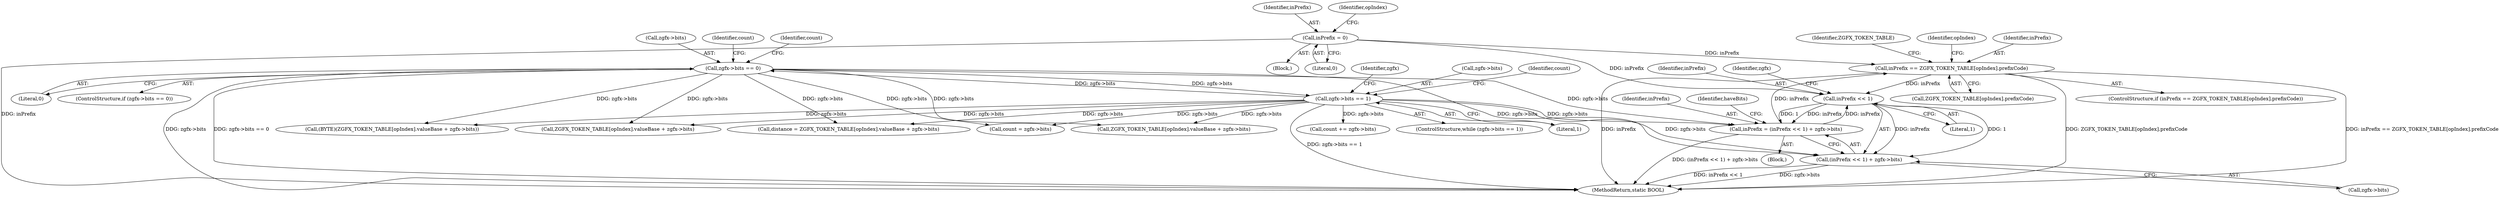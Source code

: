 digraph "0_FreeRDP_17c363a5162fd4dc77b1df54e48d7bd9bf6b3be7_0@array" {
"1000286" [label="(Call,inPrefix == ZGFX_TOKEN_TABLE[opIndex].prefixCode)"];
"1000274" [label="(Call,inPrefix = (inPrefix << 1) + zgfx->bits)"];
"1000277" [label="(Call,inPrefix << 1)"];
"1000286" [label="(Call,inPrefix == ZGFX_TOKEN_TABLE[opIndex].prefixCode)"];
"1000245" [label="(Call,inPrefix = 0)"];
"1000396" [label="(Call,zgfx->bits == 0)"];
"1000417" [label="(Call,zgfx->bits == 1)"];
"1000276" [label="(Call,(inPrefix << 1) + zgfx->bits)"];
"1000281" [label="(Identifier,zgfx)"];
"1000260" [label="(Identifier,opIndex)"];
"1000241" [label="(Block,)"];
"1000397" [label="(Call,zgfx->bits)"];
"1000288" [label="(Call,ZGFX_TOKEN_TABLE[opIndex].prefixCode)"];
"1000276" [label="(Call,(inPrefix << 1) + zgfx->bits)"];
"1000275" [label="(Identifier,inPrefix)"];
"1000395" [label="(ControlStructure,if (zgfx->bits == 0))"];
"1000280" [label="(Call,zgfx->bits)"];
"1000403" [label="(Identifier,count)"];
"1000559" [label="(MethodReturn,static BOOL)"];
"1000245" [label="(Call,inPrefix = 0)"];
"1000274" [label="(Call,inPrefix = (inPrefix << 1) + zgfx->bits)"];
"1000284" [label="(Identifier,haveBits)"];
"1000485" [label="(Call,count = zgfx->bits)"];
"1000314" [label="(Call,ZGFX_TOKEN_TABLE[opIndex].valueBase + zgfx->bits)"];
"1000270" [label="(Block,)"];
"1000432" [label="(Identifier,zgfx)"];
"1000286" [label="(Call,inPrefix == ZGFX_TOKEN_TABLE[opIndex].prefixCode)"];
"1000434" [label="(Call,count += zgfx->bits)"];
"1000279" [label="(Literal,1)"];
"1000408" [label="(Identifier,count)"];
"1000418" [label="(Call,zgfx->bits)"];
"1000287" [label="(Identifier,inPrefix)"];
"1000400" [label="(Literal,0)"];
"1000278" [label="(Identifier,inPrefix)"];
"1000246" [label="(Identifier,inPrefix)"];
"1000396" [label="(Call,zgfx->bits == 0)"];
"1000312" [label="(Call,(BYTE)(ZGFX_TOKEN_TABLE[opIndex].valueBase + zgfx->bits))"];
"1000416" [label="(ControlStructure,while (zgfx->bits == 1))"];
"1000417" [label="(Call,zgfx->bits == 1)"];
"1000285" [label="(ControlStructure,if (inPrefix == ZGFX_TOKEN_TABLE[opIndex].prefixCode))"];
"1000247" [label="(Literal,0)"];
"1000378" [label="(Call,ZGFX_TOKEN_TABLE[opIndex].valueBase + zgfx->bits)"];
"1000421" [label="(Literal,1)"];
"1000277" [label="(Call,inPrefix << 1)"];
"1000250" [label="(Identifier,opIndex)"];
"1000376" [label="(Call,distance = ZGFX_TOKEN_TABLE[opIndex].valueBase + zgfx->bits)"];
"1000298" [label="(Identifier,ZGFX_TOKEN_TABLE)"];
"1000424" [label="(Identifier,count)"];
"1000286" -> "1000285"  [label="AST: "];
"1000286" -> "1000288"  [label="CFG: "];
"1000287" -> "1000286"  [label="AST: "];
"1000288" -> "1000286"  [label="AST: "];
"1000298" -> "1000286"  [label="CFG: "];
"1000260" -> "1000286"  [label="CFG: "];
"1000286" -> "1000559"  [label="DDG: inPrefix == ZGFX_TOKEN_TABLE[opIndex].prefixCode"];
"1000286" -> "1000559"  [label="DDG: inPrefix"];
"1000286" -> "1000559"  [label="DDG: ZGFX_TOKEN_TABLE[opIndex].prefixCode"];
"1000286" -> "1000277"  [label="DDG: inPrefix"];
"1000274" -> "1000286"  [label="DDG: inPrefix"];
"1000245" -> "1000286"  [label="DDG: inPrefix"];
"1000274" -> "1000270"  [label="AST: "];
"1000274" -> "1000276"  [label="CFG: "];
"1000275" -> "1000274"  [label="AST: "];
"1000276" -> "1000274"  [label="AST: "];
"1000284" -> "1000274"  [label="CFG: "];
"1000274" -> "1000559"  [label="DDG: (inPrefix << 1) + zgfx->bits"];
"1000277" -> "1000274"  [label="DDG: inPrefix"];
"1000277" -> "1000274"  [label="DDG: 1"];
"1000396" -> "1000274"  [label="DDG: zgfx->bits"];
"1000417" -> "1000274"  [label="DDG: zgfx->bits"];
"1000274" -> "1000277"  [label="DDG: inPrefix"];
"1000277" -> "1000276"  [label="AST: "];
"1000277" -> "1000279"  [label="CFG: "];
"1000278" -> "1000277"  [label="AST: "];
"1000279" -> "1000277"  [label="AST: "];
"1000281" -> "1000277"  [label="CFG: "];
"1000277" -> "1000276"  [label="DDG: inPrefix"];
"1000277" -> "1000276"  [label="DDG: 1"];
"1000245" -> "1000277"  [label="DDG: inPrefix"];
"1000245" -> "1000241"  [label="AST: "];
"1000245" -> "1000247"  [label="CFG: "];
"1000246" -> "1000245"  [label="AST: "];
"1000247" -> "1000245"  [label="AST: "];
"1000250" -> "1000245"  [label="CFG: "];
"1000245" -> "1000559"  [label="DDG: inPrefix"];
"1000396" -> "1000395"  [label="AST: "];
"1000396" -> "1000400"  [label="CFG: "];
"1000397" -> "1000396"  [label="AST: "];
"1000400" -> "1000396"  [label="AST: "];
"1000403" -> "1000396"  [label="CFG: "];
"1000408" -> "1000396"  [label="CFG: "];
"1000396" -> "1000559"  [label="DDG: zgfx->bits == 0"];
"1000396" -> "1000559"  [label="DDG: zgfx->bits"];
"1000396" -> "1000276"  [label="DDG: zgfx->bits"];
"1000396" -> "1000312"  [label="DDG: zgfx->bits"];
"1000396" -> "1000314"  [label="DDG: zgfx->bits"];
"1000396" -> "1000376"  [label="DDG: zgfx->bits"];
"1000396" -> "1000378"  [label="DDG: zgfx->bits"];
"1000417" -> "1000396"  [label="DDG: zgfx->bits"];
"1000396" -> "1000417"  [label="DDG: zgfx->bits"];
"1000396" -> "1000485"  [label="DDG: zgfx->bits"];
"1000417" -> "1000416"  [label="AST: "];
"1000417" -> "1000421"  [label="CFG: "];
"1000418" -> "1000417"  [label="AST: "];
"1000421" -> "1000417"  [label="AST: "];
"1000424" -> "1000417"  [label="CFG: "];
"1000432" -> "1000417"  [label="CFG: "];
"1000417" -> "1000559"  [label="DDG: zgfx->bits == 1"];
"1000417" -> "1000276"  [label="DDG: zgfx->bits"];
"1000417" -> "1000312"  [label="DDG: zgfx->bits"];
"1000417" -> "1000314"  [label="DDG: zgfx->bits"];
"1000417" -> "1000376"  [label="DDG: zgfx->bits"];
"1000417" -> "1000378"  [label="DDG: zgfx->bits"];
"1000417" -> "1000434"  [label="DDG: zgfx->bits"];
"1000417" -> "1000485"  [label="DDG: zgfx->bits"];
"1000276" -> "1000280"  [label="CFG: "];
"1000280" -> "1000276"  [label="AST: "];
"1000276" -> "1000559"  [label="DDG: zgfx->bits"];
"1000276" -> "1000559"  [label="DDG: inPrefix << 1"];
}
